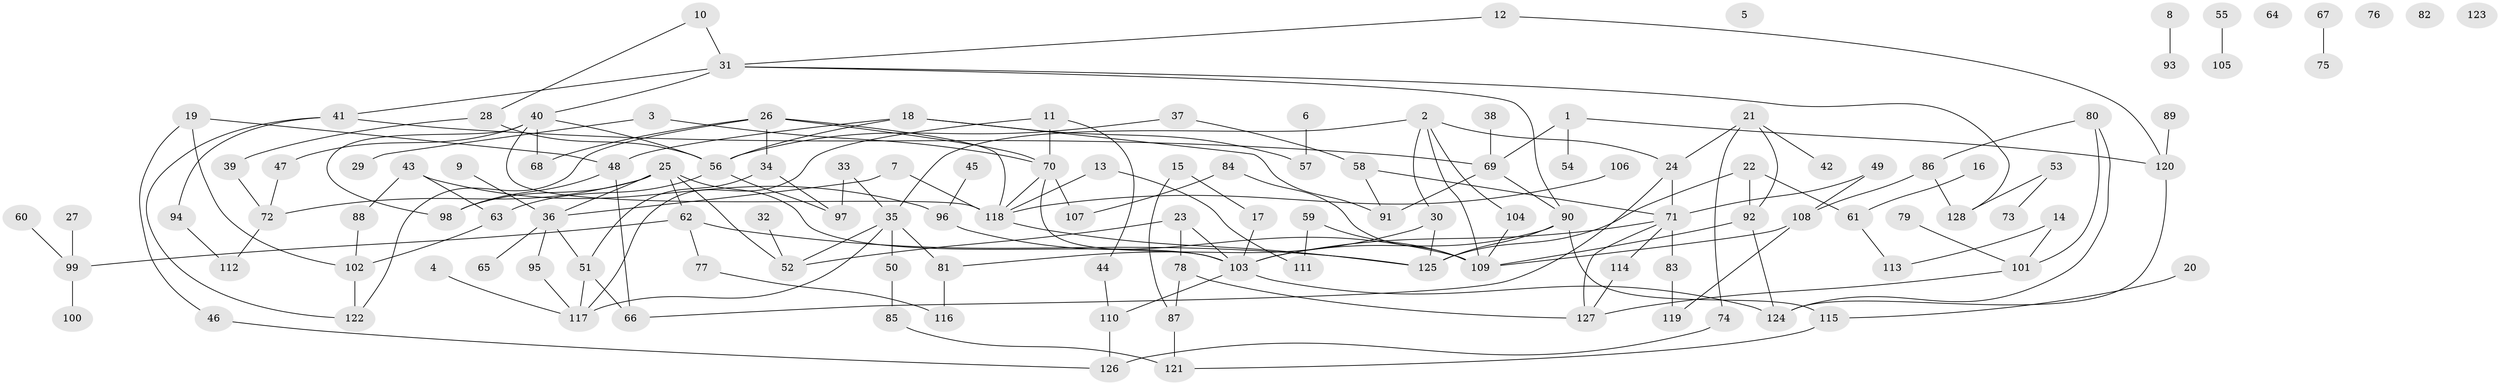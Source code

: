 // Generated by graph-tools (version 1.1) at 2025/49/03/09/25 03:49:08]
// undirected, 128 vertices, 175 edges
graph export_dot {
graph [start="1"]
  node [color=gray90,style=filled];
  1;
  2;
  3;
  4;
  5;
  6;
  7;
  8;
  9;
  10;
  11;
  12;
  13;
  14;
  15;
  16;
  17;
  18;
  19;
  20;
  21;
  22;
  23;
  24;
  25;
  26;
  27;
  28;
  29;
  30;
  31;
  32;
  33;
  34;
  35;
  36;
  37;
  38;
  39;
  40;
  41;
  42;
  43;
  44;
  45;
  46;
  47;
  48;
  49;
  50;
  51;
  52;
  53;
  54;
  55;
  56;
  57;
  58;
  59;
  60;
  61;
  62;
  63;
  64;
  65;
  66;
  67;
  68;
  69;
  70;
  71;
  72;
  73;
  74;
  75;
  76;
  77;
  78;
  79;
  80;
  81;
  82;
  83;
  84;
  85;
  86;
  87;
  88;
  89;
  90;
  91;
  92;
  93;
  94;
  95;
  96;
  97;
  98;
  99;
  100;
  101;
  102;
  103;
  104;
  105;
  106;
  107;
  108;
  109;
  110;
  111;
  112;
  113;
  114;
  115;
  116;
  117;
  118;
  119;
  120;
  121;
  122;
  123;
  124;
  125;
  126;
  127;
  128;
  1 -- 54;
  1 -- 69;
  1 -- 120;
  2 -- 24;
  2 -- 30;
  2 -- 35;
  2 -- 104;
  2 -- 109;
  3 -- 29;
  3 -- 70;
  4 -- 117;
  6 -- 57;
  7 -- 36;
  7 -- 118;
  8 -- 93;
  9 -- 36;
  10 -- 28;
  10 -- 31;
  11 -- 44;
  11 -- 70;
  11 -- 117;
  12 -- 31;
  12 -- 120;
  13 -- 111;
  13 -- 118;
  14 -- 101;
  14 -- 113;
  15 -- 17;
  15 -- 87;
  16 -- 61;
  17 -- 103;
  18 -- 48;
  18 -- 56;
  18 -- 57;
  18 -- 91;
  19 -- 46;
  19 -- 48;
  19 -- 102;
  20 -- 115;
  21 -- 24;
  21 -- 42;
  21 -- 74;
  21 -- 92;
  22 -- 61;
  22 -- 92;
  22 -- 125;
  23 -- 52;
  23 -- 78;
  23 -- 103;
  24 -- 66;
  24 -- 71;
  25 -- 36;
  25 -- 52;
  25 -- 62;
  25 -- 72;
  25 -- 98;
  25 -- 103;
  26 -- 34;
  26 -- 68;
  26 -- 70;
  26 -- 118;
  26 -- 122;
  27 -- 99;
  28 -- 39;
  28 -- 56;
  30 -- 81;
  30 -- 125;
  31 -- 40;
  31 -- 41;
  31 -- 90;
  31 -- 128;
  32 -- 52;
  33 -- 35;
  33 -- 97;
  34 -- 51;
  34 -- 97;
  35 -- 50;
  35 -- 52;
  35 -- 81;
  35 -- 117;
  36 -- 51;
  36 -- 65;
  36 -- 95;
  37 -- 56;
  37 -- 58;
  38 -- 69;
  39 -- 72;
  40 -- 47;
  40 -- 56;
  40 -- 68;
  40 -- 98;
  40 -- 118;
  41 -- 69;
  41 -- 94;
  41 -- 122;
  43 -- 63;
  43 -- 88;
  43 -- 96;
  44 -- 110;
  45 -- 96;
  46 -- 126;
  47 -- 72;
  48 -- 66;
  48 -- 98;
  49 -- 71;
  49 -- 108;
  50 -- 85;
  51 -- 66;
  51 -- 117;
  53 -- 73;
  53 -- 128;
  55 -- 105;
  56 -- 63;
  56 -- 97;
  58 -- 71;
  58 -- 91;
  59 -- 109;
  59 -- 111;
  60 -- 99;
  61 -- 113;
  62 -- 77;
  62 -- 99;
  62 -- 125;
  63 -- 102;
  67 -- 75;
  69 -- 90;
  69 -- 91;
  70 -- 103;
  70 -- 107;
  70 -- 118;
  71 -- 83;
  71 -- 103;
  71 -- 114;
  71 -- 127;
  72 -- 112;
  74 -- 126;
  77 -- 116;
  78 -- 87;
  78 -- 127;
  79 -- 101;
  80 -- 86;
  80 -- 101;
  80 -- 124;
  81 -- 116;
  83 -- 119;
  84 -- 107;
  84 -- 109;
  85 -- 121;
  86 -- 108;
  86 -- 128;
  87 -- 121;
  88 -- 102;
  89 -- 120;
  90 -- 103;
  90 -- 115;
  90 -- 125;
  92 -- 109;
  92 -- 124;
  94 -- 112;
  95 -- 117;
  96 -- 109;
  99 -- 100;
  101 -- 127;
  102 -- 122;
  103 -- 110;
  103 -- 124;
  104 -- 109;
  106 -- 118;
  108 -- 109;
  108 -- 119;
  110 -- 126;
  114 -- 127;
  115 -- 121;
  118 -- 125;
  120 -- 124;
}
